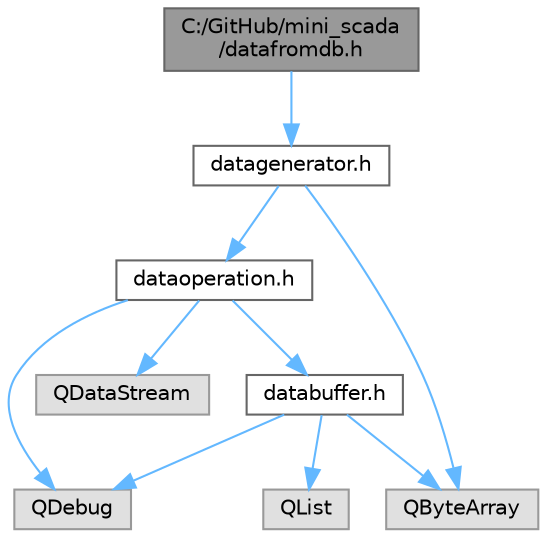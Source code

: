digraph "C:/GitHub/mini_scada/datafromdb.h"
{
 // LATEX_PDF_SIZE
  bgcolor="transparent";
  edge [fontname=Helvetica,fontsize=10,labelfontname=Helvetica,labelfontsize=10];
  node [fontname=Helvetica,fontsize=10,shape=box,height=0.2,width=0.4];
  Node1 [id="Node000001",label="C:/GitHub/mini_scada\l/datafromdb.h",height=0.2,width=0.4,color="gray40", fillcolor="grey60", style="filled", fontcolor="black",tooltip=" "];
  Node1 -> Node2 [id="edge10_Node000001_Node000002",color="steelblue1",style="solid",tooltip=" "];
  Node2 [id="Node000002",label="datagenerator.h",height=0.2,width=0.4,color="grey40", fillcolor="white", style="filled",URL="$datagenerator_8h.html",tooltip=" "];
  Node2 -> Node3 [id="edge11_Node000002_Node000003",color="steelblue1",style="solid",tooltip=" "];
  Node3 [id="Node000003",label="dataoperation.h",height=0.2,width=0.4,color="grey40", fillcolor="white", style="filled",URL="$dataoperation_8h.html",tooltip=" "];
  Node3 -> Node4 [id="edge12_Node000003_Node000004",color="steelblue1",style="solid",tooltip=" "];
  Node4 [id="Node000004",label="databuffer.h",height=0.2,width=0.4,color="grey40", fillcolor="white", style="filled",URL="$databuffer_8h.html",tooltip=" "];
  Node4 -> Node5 [id="edge13_Node000004_Node000005",color="steelblue1",style="solid",tooltip=" "];
  Node5 [id="Node000005",label="QByteArray",height=0.2,width=0.4,color="grey60", fillcolor="#E0E0E0", style="filled",tooltip=" "];
  Node4 -> Node6 [id="edge14_Node000004_Node000006",color="steelblue1",style="solid",tooltip=" "];
  Node6 [id="Node000006",label="QList",height=0.2,width=0.4,color="grey60", fillcolor="#E0E0E0", style="filled",tooltip=" "];
  Node4 -> Node7 [id="edge15_Node000004_Node000007",color="steelblue1",style="solid",tooltip=" "];
  Node7 [id="Node000007",label="QDebug",height=0.2,width=0.4,color="grey60", fillcolor="#E0E0E0", style="filled",tooltip=" "];
  Node3 -> Node8 [id="edge16_Node000003_Node000008",color="steelblue1",style="solid",tooltip=" "];
  Node8 [id="Node000008",label="QDataStream",height=0.2,width=0.4,color="grey60", fillcolor="#E0E0E0", style="filled",tooltip=" "];
  Node3 -> Node7 [id="edge17_Node000003_Node000007",color="steelblue1",style="solid",tooltip=" "];
  Node2 -> Node5 [id="edge18_Node000002_Node000005",color="steelblue1",style="solid",tooltip=" "];
}
